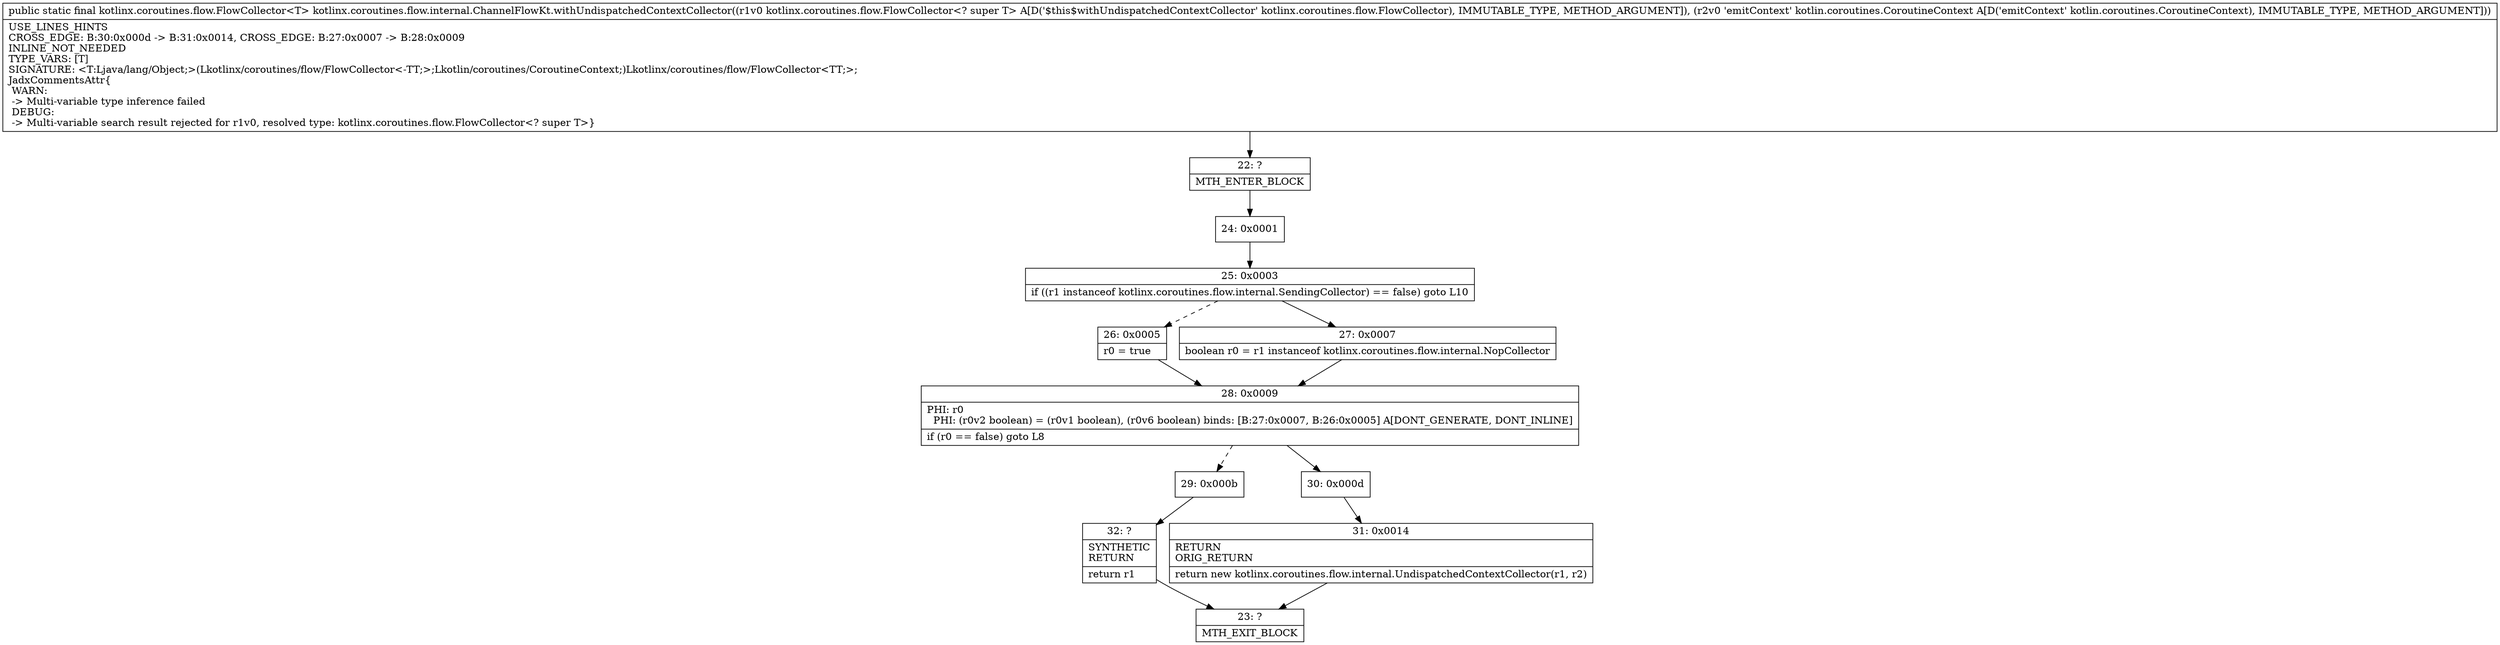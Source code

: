digraph "CFG forkotlinx.coroutines.flow.internal.ChannelFlowKt.withUndispatchedContextCollector(Lkotlinx\/coroutines\/flow\/FlowCollector;Lkotlin\/coroutines\/CoroutineContext;)Lkotlinx\/coroutines\/flow\/FlowCollector;" {
Node_22 [shape=record,label="{22\:\ ?|MTH_ENTER_BLOCK\l}"];
Node_24 [shape=record,label="{24\:\ 0x0001}"];
Node_25 [shape=record,label="{25\:\ 0x0003|if ((r1 instanceof kotlinx.coroutines.flow.internal.SendingCollector) == false) goto L10\l}"];
Node_26 [shape=record,label="{26\:\ 0x0005|r0 = true\l}"];
Node_28 [shape=record,label="{28\:\ 0x0009|PHI: r0 \l  PHI: (r0v2 boolean) = (r0v1 boolean), (r0v6 boolean) binds: [B:27:0x0007, B:26:0x0005] A[DONT_GENERATE, DONT_INLINE]\l|if (r0 == false) goto L8\l}"];
Node_29 [shape=record,label="{29\:\ 0x000b}"];
Node_32 [shape=record,label="{32\:\ ?|SYNTHETIC\lRETURN\l|return r1\l}"];
Node_23 [shape=record,label="{23\:\ ?|MTH_EXIT_BLOCK\l}"];
Node_30 [shape=record,label="{30\:\ 0x000d}"];
Node_31 [shape=record,label="{31\:\ 0x0014|RETURN\lORIG_RETURN\l|return new kotlinx.coroutines.flow.internal.UndispatchedContextCollector(r1, r2)\l}"];
Node_27 [shape=record,label="{27\:\ 0x0007|boolean r0 = r1 instanceof kotlinx.coroutines.flow.internal.NopCollector\l}"];
MethodNode[shape=record,label="{public static final kotlinx.coroutines.flow.FlowCollector\<T\> kotlinx.coroutines.flow.internal.ChannelFlowKt.withUndispatchedContextCollector((r1v0 kotlinx.coroutines.flow.FlowCollector\<? super T\> A[D('$this$withUndispatchedContextCollector' kotlinx.coroutines.flow.FlowCollector), IMMUTABLE_TYPE, METHOD_ARGUMENT]), (r2v0 'emitContext' kotlin.coroutines.CoroutineContext A[D('emitContext' kotlin.coroutines.CoroutineContext), IMMUTABLE_TYPE, METHOD_ARGUMENT]))  | USE_LINES_HINTS\lCROSS_EDGE: B:30:0x000d \-\> B:31:0x0014, CROSS_EDGE: B:27:0x0007 \-\> B:28:0x0009\lINLINE_NOT_NEEDED\lTYPE_VARS: [T]\lSIGNATURE: \<T:Ljava\/lang\/Object;\>(Lkotlinx\/coroutines\/flow\/FlowCollector\<\-TT;\>;Lkotlin\/coroutines\/CoroutineContext;)Lkotlinx\/coroutines\/flow\/FlowCollector\<TT;\>;\lJadxCommentsAttr\{\l WARN: \l \-\> Multi\-variable type inference failed\l DEBUG: \l \-\> Multi\-variable search result rejected for r1v0, resolved type: kotlinx.coroutines.flow.FlowCollector\<? super T\>\}\l}"];
MethodNode -> Node_22;Node_22 -> Node_24;
Node_24 -> Node_25;
Node_25 -> Node_26[style=dashed];
Node_25 -> Node_27;
Node_26 -> Node_28;
Node_28 -> Node_29[style=dashed];
Node_28 -> Node_30;
Node_29 -> Node_32;
Node_32 -> Node_23;
Node_30 -> Node_31;
Node_31 -> Node_23;
Node_27 -> Node_28;
}

